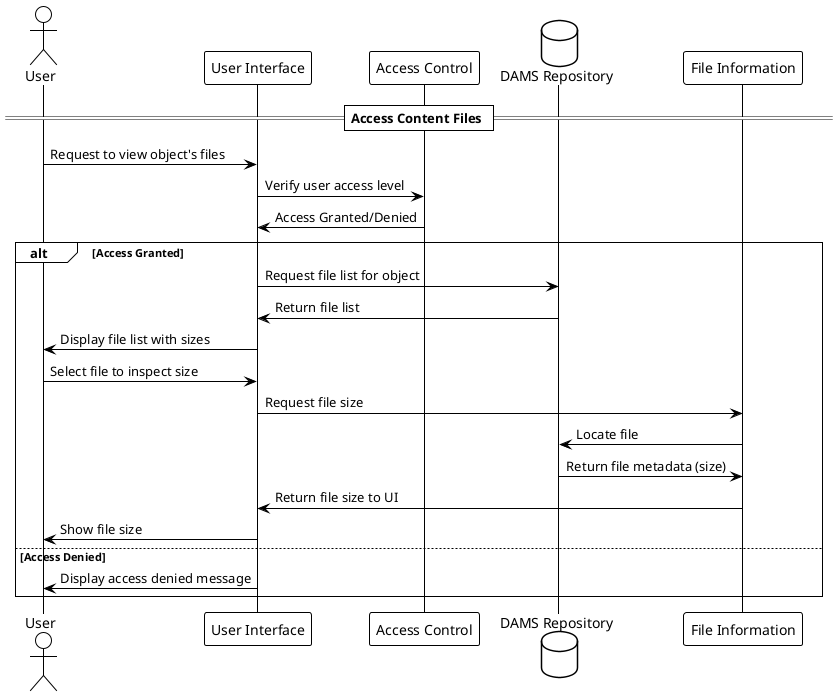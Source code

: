 @startuml
!theme plain

actor User
participant "User Interface" as UI
participant "Access Control" as AC
database "DAMS Repository" as DAMS
participant "File Information" as FI

== Access Content Files ==
User -> UI : Request to view object's files
UI -> AC : Verify user access level
AC -> UI : Access Granted/Denied
alt Access Granted
    UI -> DAMS : Request file list for object
    DAMS -> UI : Return file list
    UI -> User : Display file list with sizes
    User -> UI : Select file to inspect size
    UI -> FI : Request file size
    FI -> DAMS : Locate file
    DAMS -> FI : Return file metadata (size)
    FI -> UI : Return file size to UI
    UI -> User : Show file size
else Access Denied
    UI -> User : Display access denied message
end

@enduml